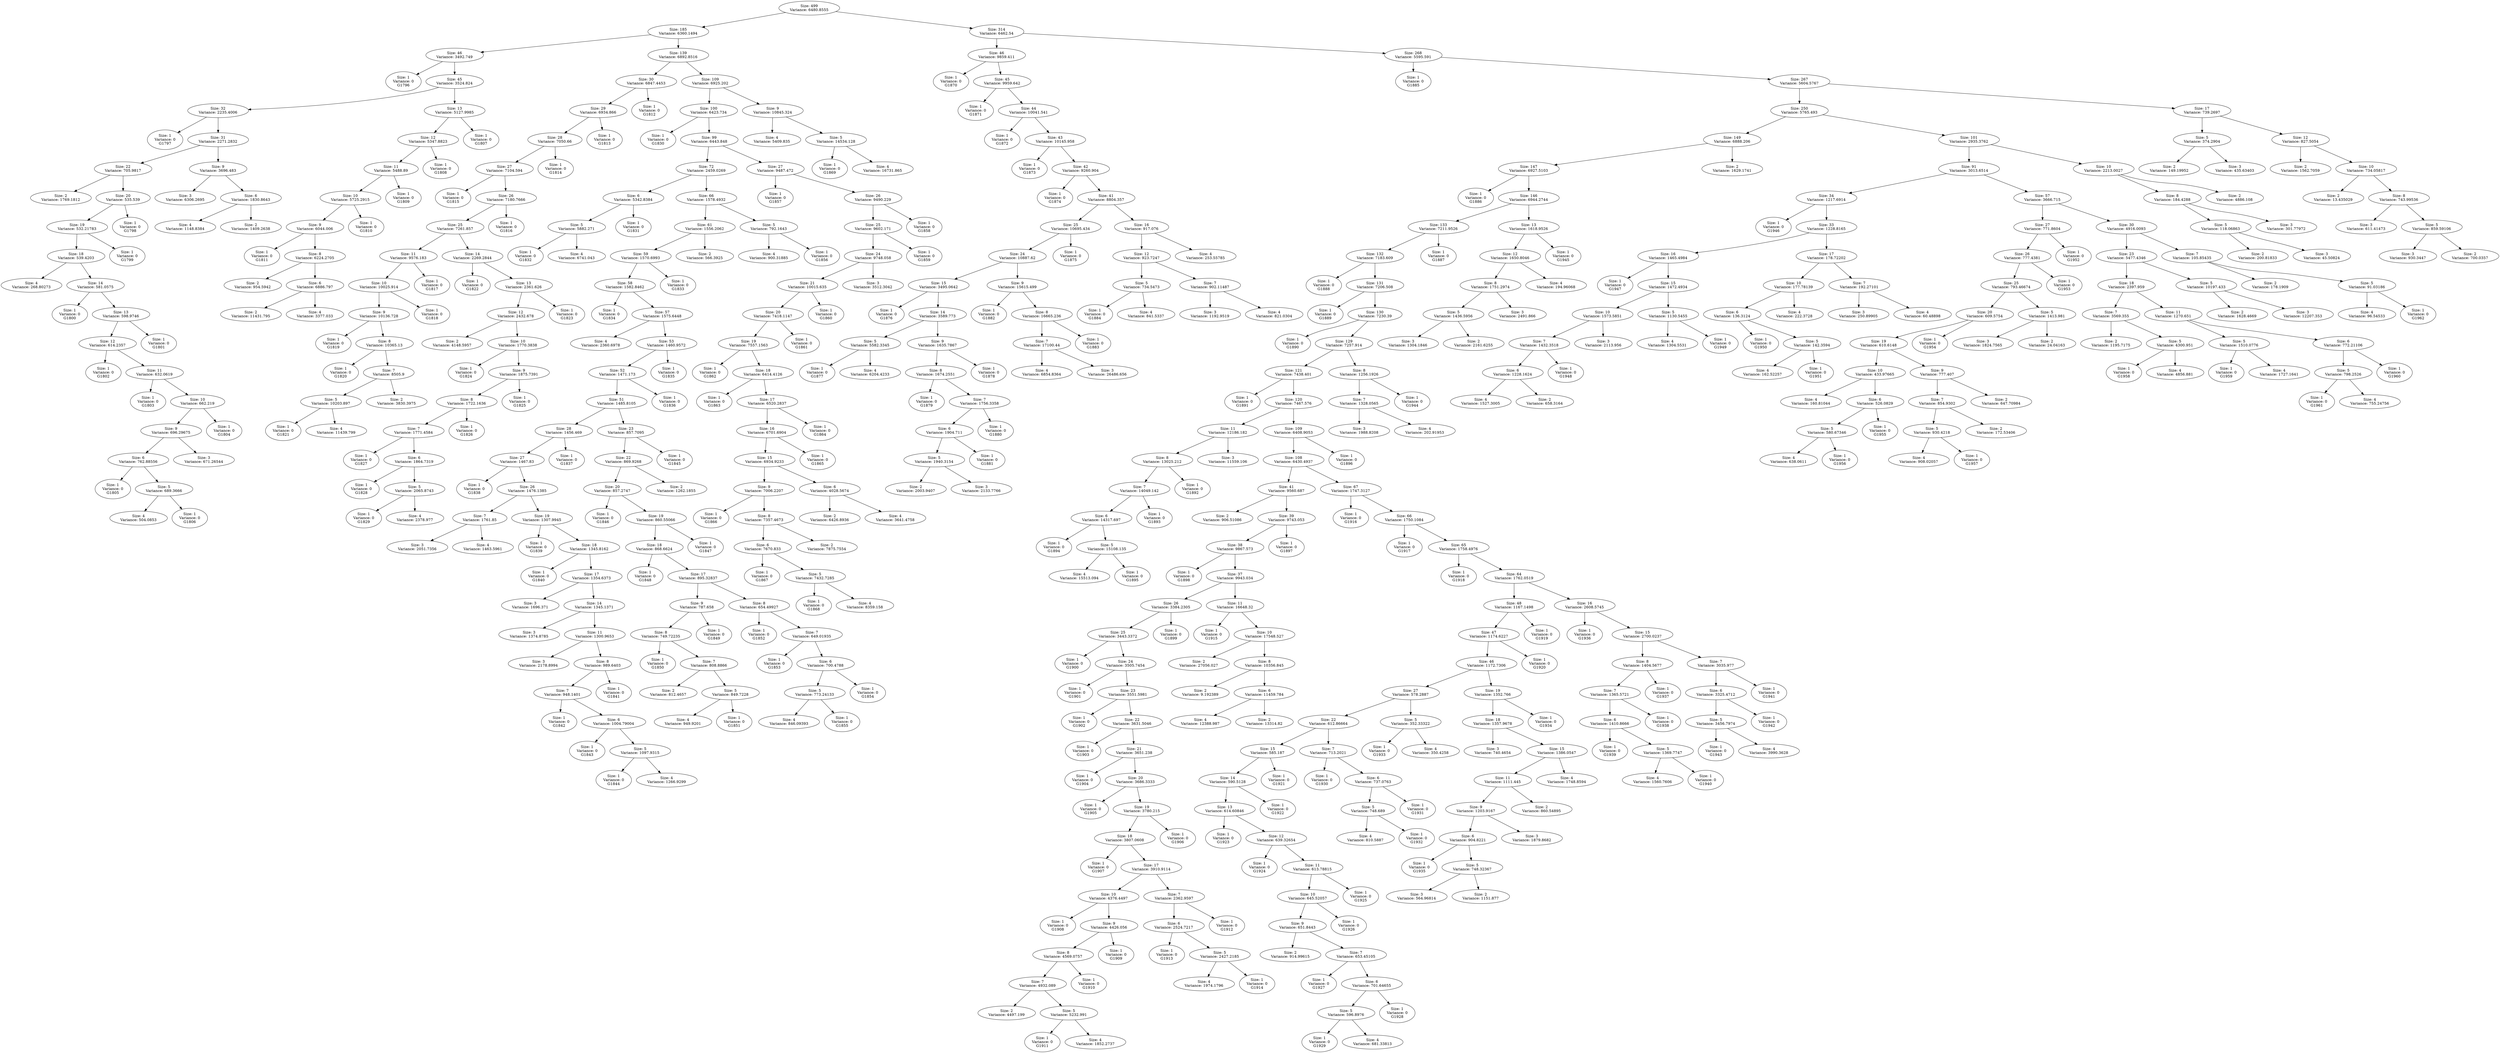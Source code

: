 DIGRAPH G {
"Size: 499\nVariance: 6480.8555" -> "Size: 185\nVariance: 6360.1494" L=0;
"Size: 499\nVariance: 6480.8555" -> "Size: 314\nVariance: 6462.54" L=0;
"Size: 185\nVariance: 6360.1494" -> "Size: 46\nVariance: 3492.749" L=1;
"Size: 185\nVariance: 6360.1494" -> "Size: 139\nVariance: 6892.8516" L=1;
"Size: 46\nVariance: 3492.749" -> "Size: 1\nVariance: 0\nG1796" L=2;
"Size: 46\nVariance: 3492.749" -> "Size: 45\nVariance: 3524.824" L=2;
"Size: 45\nVariance: 3524.824" -> "Size: 32\nVariance: 2235.4006" L=3;
"Size: 45\nVariance: 3524.824" -> "Size: 13\nVariance: 5127.9985" L=3;
"Size: 32\nVariance: 2235.4006" -> "Size: 1\nVariance: 0\nG1797" L=4;
"Size: 32\nVariance: 2235.4006" -> "Size: 31\nVariance: 2271.2832" L=4;
"Size: 31\nVariance: 2271.2832" -> "Size: 22\nVariance: 705.9817" L=5;
"Size: 31\nVariance: 2271.2832" -> "Size: 9\nVariance: 3696.483" L=5;
"Size: 22\nVariance: 705.9817" -> "Size: 2\nVariance: 1769.1812" L=6;
"Size: 22\nVariance: 705.9817" -> "Size: 20\nVariance: 535.539" L=6;
"Size: 20\nVariance: 535.539" -> "Size: 19\nVariance: 532.21783" L=7;
"Size: 20\nVariance: 535.539" -> "Size: 1\nVariance: 0\nG1798" L=7;
"Size: 19\nVariance: 532.21783" -> "Size: 18\nVariance: 539.4203" L=8;
"Size: 19\nVariance: 532.21783" -> "Size: 1\nVariance: 0\nG1799" L=8;
"Size: 18\nVariance: 539.4203" -> "Size: 4\nVariance: 268.80273" L=9;
"Size: 18\nVariance: 539.4203" -> "Size: 14\nVariance: 581.0575" L=9;
"Size: 14\nVariance: 581.0575" -> "Size: 1\nVariance: 0\nG1800" L=10;
"Size: 14\nVariance: 581.0575" -> "Size: 13\nVariance: 598.9746" L=10;
"Size: 13\nVariance: 598.9746" -> "Size: 12\nVariance: 614.2357" L=11;
"Size: 13\nVariance: 598.9746" -> "Size: 1\nVariance: 0\nG1801" L=11;
"Size: 12\nVariance: 614.2357" -> "Size: 1\nVariance: 0\nG1802" L=12;
"Size: 12\nVariance: 614.2357" -> "Size: 11\nVariance: 632.0619" L=12;
"Size: 11\nVariance: 632.0619" -> "Size: 1\nVariance: 0\nG1803" L=13;
"Size: 11\nVariance: 632.0619" -> "Size: 10\nVariance: 662.219" L=13;
"Size: 10\nVariance: 662.219" -> "Size: 9\nVariance: 696.29675" L=14;
"Size: 10\nVariance: 662.219" -> "Size: 1\nVariance: 0\nG1804" L=14;
"Size: 9\nVariance: 696.29675" -> "Size: 6\nVariance: 762.88556" L=15;
"Size: 9\nVariance: 696.29675" -> "Size: 3\nVariance: 671.26544" L=15;
"Size: 6\nVariance: 762.88556" -> "Size: 1\nVariance: 0\nG1805" L=16;
"Size: 6\nVariance: 762.88556" -> "Size: 5\nVariance: 689.3666" L=16;
"Size: 5\nVariance: 689.3666" -> "Size: 4\nVariance: 504.0853" L=17;
"Size: 5\nVariance: 689.3666" -> "Size: 1\nVariance: 0\nG1806" L=17;
"Size: 9\nVariance: 3696.483" -> "Size: 3\nVariance: 6306.2695" L=6;
"Size: 9\nVariance: 3696.483" -> "Size: 6\nVariance: 1830.8643" L=6;
"Size: 6\nVariance: 1830.8643" -> "Size: 4\nVariance: 1148.8384" L=7;
"Size: 6\nVariance: 1830.8643" -> "Size: 2\nVariance: 1409.2638" L=7;
"Size: 13\nVariance: 5127.9985" -> "Size: 12\nVariance: 5347.8823" L=4;
"Size: 13\nVariance: 5127.9985" -> "Size: 1\nVariance: 0\nG1807" L=4;
"Size: 12\nVariance: 5347.8823" -> "Size: 11\nVariance: 5488.89" L=5;
"Size: 12\nVariance: 5347.8823" -> "Size: 1\nVariance: 0\nG1808" L=5;
"Size: 11\nVariance: 5488.89" -> "Size: 10\nVariance: 5725.2915" L=6;
"Size: 11\nVariance: 5488.89" -> "Size: 1\nVariance: 0\nG1809" L=6;
"Size: 10\nVariance: 5725.2915" -> "Size: 9\nVariance: 6044.006" L=7;
"Size: 10\nVariance: 5725.2915" -> "Size: 1\nVariance: 0\nG1810" L=7;
"Size: 9\nVariance: 6044.006" -> "Size: 1\nVariance: 0\nG1811" L=8;
"Size: 9\nVariance: 6044.006" -> "Size: 8\nVariance: 6224.2705" L=8;
"Size: 8\nVariance: 6224.2705" -> "Size: 2\nVariance: 954.5942" L=9;
"Size: 8\nVariance: 6224.2705" -> "Size: 6\nVariance: 6886.797" L=9;
"Size: 6\nVariance: 6886.797" -> "Size: 2\nVariance: 11431.795" L=10;
"Size: 6\nVariance: 6886.797" -> "Size: 4\nVariance: 3377.033" L=10;
"Size: 139\nVariance: 6892.8516" -> "Size: 30\nVariance: 6847.4453" L=2;
"Size: 139\nVariance: 6892.8516" -> "Size: 109\nVariance: 6925.202" L=2;
"Size: 30\nVariance: 6847.4453" -> "Size: 29\nVariance: 6934.866" L=3;
"Size: 30\nVariance: 6847.4453" -> "Size: 1\nVariance: 0\nG1812" L=3;
"Size: 29\nVariance: 6934.866" -> "Size: 28\nVariance: 7050.66" L=4;
"Size: 29\nVariance: 6934.866" -> "Size: 1\nVariance: 0\nG1813" L=4;
"Size: 28\nVariance: 7050.66" -> "Size: 27\nVariance: 7104.594" L=5;
"Size: 28\nVariance: 7050.66" -> "Size: 1\nVariance: 0\nG1814" L=5;
"Size: 27\nVariance: 7104.594" -> "Size: 1\nVariance: 0\nG1815" L=6;
"Size: 27\nVariance: 7104.594" -> "Size: 26\nVariance: 7180.7666" L=6;
"Size: 26\nVariance: 7180.7666" -> "Size: 25\nVariance: 7261.857" L=7;
"Size: 26\nVariance: 7180.7666" -> "Size: 1\nVariance: 0\nG1816" L=7;
"Size: 25\nVariance: 7261.857" -> "Size: 11\nVariance: 9576.183" L=8;
"Size: 25\nVariance: 7261.857" -> "Size: 14\nVariance: 2269.2844" L=8;
"Size: 11\nVariance: 9576.183" -> "Size: 10\nVariance: 10025.914" L=9;
"Size: 11\nVariance: 9576.183" -> "Size: 1\nVariance: 0\nG1817" L=9;
"Size: 10\nVariance: 10025.914" -> "Size: 9\nVariance: 10136.728" L=10;
"Size: 10\nVariance: 10025.914" -> "Size: 1\nVariance: 0\nG1818" L=10;
"Size: 9\nVariance: 10136.728" -> "Size: 1\nVariance: 0\nG1819" L=11;
"Size: 9\nVariance: 10136.728" -> "Size: 8\nVariance: 10365.13" L=11;
"Size: 8\nVariance: 10365.13" -> "Size: 1\nVariance: 0\nG1820" L=12;
"Size: 8\nVariance: 10365.13" -> "Size: 7\nVariance: 8505.9" L=12;
"Size: 7\nVariance: 8505.9" -> "Size: 5\nVariance: 10203.897" L=13;
"Size: 7\nVariance: 8505.9" -> "Size: 2\nVariance: 3830.3975" L=13;
"Size: 5\nVariance: 10203.897" -> "Size: 1\nVariance: 0\nG1821" L=14;
"Size: 5\nVariance: 10203.897" -> "Size: 4\nVariance: 11439.799" L=14;
"Size: 14\nVariance: 2269.2844" -> "Size: 1\nVariance: 0\nG1822" L=9;
"Size: 14\nVariance: 2269.2844" -> "Size: 13\nVariance: 2361.626" L=9;
"Size: 13\nVariance: 2361.626" -> "Size: 12\nVariance: 2432.678" L=10;
"Size: 13\nVariance: 2361.626" -> "Size: 1\nVariance: 0\nG1823" L=10;
"Size: 12\nVariance: 2432.678" -> "Size: 2\nVariance: 4148.5957" L=11;
"Size: 12\nVariance: 2432.678" -> "Size: 10\nVariance: 1770.3838" L=11;
"Size: 10\nVariance: 1770.3838" -> "Size: 1\nVariance: 0\nG1824" L=12;
"Size: 10\nVariance: 1770.3838" -> "Size: 9\nVariance: 1875.7391" L=12;
"Size: 9\nVariance: 1875.7391" -> "Size: 8\nVariance: 1722.1636" L=13;
"Size: 9\nVariance: 1875.7391" -> "Size: 1\nVariance: 0\nG1825" L=13;
"Size: 8\nVariance: 1722.1636" -> "Size: 7\nVariance: 1771.4584" L=14;
"Size: 8\nVariance: 1722.1636" -> "Size: 1\nVariance: 0\nG1826" L=14;
"Size: 7\nVariance: 1771.4584" -> "Size: 1\nVariance: 0\nG1827" L=15;
"Size: 7\nVariance: 1771.4584" -> "Size: 6\nVariance: 1864.7319" L=15;
"Size: 6\nVariance: 1864.7319" -> "Size: 1\nVariance: 0\nG1828" L=16;
"Size: 6\nVariance: 1864.7319" -> "Size: 5\nVariance: 2065.8743" L=16;
"Size: 5\nVariance: 2065.8743" -> "Size: 1\nVariance: 0\nG1829" L=17;
"Size: 5\nVariance: 2065.8743" -> "Size: 4\nVariance: 2378.977" L=17;
"Size: 109\nVariance: 6925.202" -> "Size: 100\nVariance: 6423.734" L=3;
"Size: 109\nVariance: 6925.202" -> "Size: 9\nVariance: 10845.324" L=3;
"Size: 100\nVariance: 6423.734" -> "Size: 1\nVariance: 0\nG1830" L=4;
"Size: 100\nVariance: 6423.734" -> "Size: 99\nVariance: 6443.848" L=4;
"Size: 99\nVariance: 6443.848" -> "Size: 72\nVariance: 2459.0269" L=5;
"Size: 99\nVariance: 6443.848" -> "Size: 27\nVariance: 9487.472" L=5;
"Size: 72\nVariance: 2459.0269" -> "Size: 6\nVariance: 5342.8384" L=6;
"Size: 72\nVariance: 2459.0269" -> "Size: 66\nVariance: 1578.4932" L=6;
"Size: 6\nVariance: 5342.8384" -> "Size: 5\nVariance: 5882.271" L=7;
"Size: 6\nVariance: 5342.8384" -> "Size: 1\nVariance: 0\nG1831" L=7;
"Size: 5\nVariance: 5882.271" -> "Size: 1\nVariance: 0\nG1832" L=8;
"Size: 5\nVariance: 5882.271" -> "Size: 4\nVariance: 6741.043" L=8;
"Size: 66\nVariance: 1578.4932" -> "Size: 61\nVariance: 1556.2062" L=7;
"Size: 66\nVariance: 1578.4932" -> "Size: 5\nVariance: 792.1643" L=7;
"Size: 61\nVariance: 1556.2062" -> "Size: 59\nVariance: 1570.6993" L=8;
"Size: 61\nVariance: 1556.2062" -> "Size: 2\nVariance: 566.3925" L=8;
"Size: 59\nVariance: 1570.6993" -> "Size: 58\nVariance: 1582.8462" L=9;
"Size: 59\nVariance: 1570.6993" -> "Size: 1\nVariance: 0\nG1833" L=9;
"Size: 58\nVariance: 1582.8462" -> "Size: 1\nVariance: 0\nG1834" L=10;
"Size: 58\nVariance: 1582.8462" -> "Size: 57\nVariance: 1575.6448" L=10;
"Size: 57\nVariance: 1575.6448" -> "Size: 4\nVariance: 2360.6978" L=11;
"Size: 57\nVariance: 1575.6448" -> "Size: 53\nVariance: 1460.9572" L=11;
"Size: 53\nVariance: 1460.9572" -> "Size: 52\nVariance: 1471.173" L=12;
"Size: 53\nVariance: 1460.9572" -> "Size: 1\nVariance: 0\nG1835" L=12;
"Size: 52\nVariance: 1471.173" -> "Size: 51\nVariance: 1485.8105" L=13;
"Size: 52\nVariance: 1471.173" -> "Size: 1\nVariance: 0\nG1836" L=13;
"Size: 51\nVariance: 1485.8105" -> "Size: 28\nVariance: 1456.469" L=14;
"Size: 51\nVariance: 1485.8105" -> "Size: 23\nVariance: 857.7095" L=14;
"Size: 28\nVariance: 1456.469" -> "Size: 27\nVariance: 1467.83" L=15;
"Size: 28\nVariance: 1456.469" -> "Size: 1\nVariance: 0\nG1837" L=15;
"Size: 27\nVariance: 1467.83" -> "Size: 1\nVariance: 0\nG1838" L=16;
"Size: 27\nVariance: 1467.83" -> "Size: 26\nVariance: 1476.1385" L=16;
"Size: 26\nVariance: 1476.1385" -> "Size: 7\nVariance: 1761.85" L=17;
"Size: 26\nVariance: 1476.1385" -> "Size: 19\nVariance: 1307.9945" L=17;
"Size: 7\nVariance: 1761.85" -> "Size: 3\nVariance: 2051.7356" L=18;
"Size: 7\nVariance: 1761.85" -> "Size: 4\nVariance: 1463.5961" L=18;
"Size: 19\nVariance: 1307.9945" -> "Size: 1\nVariance: 0\nG1839" L=18;
"Size: 19\nVariance: 1307.9945" -> "Size: 18\nVariance: 1345.8162" L=18;
"Size: 18\nVariance: 1345.8162" -> "Size: 1\nVariance: 0\nG1840" L=19;
"Size: 18\nVariance: 1345.8162" -> "Size: 17\nVariance: 1354.6373" L=19;
"Size: 17\nVariance: 1354.6373" -> "Size: 3\nVariance: 1696.371" L=20;
"Size: 17\nVariance: 1354.6373" -> "Size: 14\nVariance: 1345.1371" L=20;
"Size: 14\nVariance: 1345.1371" -> "Size: 3\nVariance: 1374.8785" L=21;
"Size: 14\nVariance: 1345.1371" -> "Size: 11\nVariance: 1300.9653" L=21;
"Size: 11\nVariance: 1300.9653" -> "Size: 3\nVariance: 2178.8994" L=22;
"Size: 11\nVariance: 1300.9653" -> "Size: 8\nVariance: 989.6403" L=22;
"Size: 8\nVariance: 989.6403" -> "Size: 7\nVariance: 948.1401" L=23;
"Size: 8\nVariance: 989.6403" -> "Size: 1\nVariance: 0\nG1841" L=23;
"Size: 7\nVariance: 948.1401" -> "Size: 1\nVariance: 0\nG1842" L=24;
"Size: 7\nVariance: 948.1401" -> "Size: 6\nVariance: 1004.79004" L=24;
"Size: 6\nVariance: 1004.79004" -> "Size: 1\nVariance: 0\nG1843" L=25;
"Size: 6\nVariance: 1004.79004" -> "Size: 5\nVariance: 1097.9315" L=25;
"Size: 5\nVariance: 1097.9315" -> "Size: 1\nVariance: 0\nG1844" L=26;
"Size: 5\nVariance: 1097.9315" -> "Size: 4\nVariance: 1266.9299" L=26;
"Size: 23\nVariance: 857.7095" -> "Size: 22\nVariance: 869.9268" L=15;
"Size: 23\nVariance: 857.7095" -> "Size: 1\nVariance: 0\nG1845" L=15;
"Size: 22\nVariance: 869.9268" -> "Size: 20\nVariance: 857.2747" L=16;
"Size: 22\nVariance: 869.9268" -> "Size: 2\nVariance: 1262.1855" L=16;
"Size: 20\nVariance: 857.2747" -> "Size: 1\nVariance: 0\nG1846" L=17;
"Size: 20\nVariance: 857.2747" -> "Size: 19\nVariance: 860.55066" L=17;
"Size: 19\nVariance: 860.55066" -> "Size: 18\nVariance: 868.6624" L=18;
"Size: 19\nVariance: 860.55066" -> "Size: 1\nVariance: 0\nG1847" L=18;
"Size: 18\nVariance: 868.6624" -> "Size: 1\nVariance: 0\nG1848" L=19;
"Size: 18\nVariance: 868.6624" -> "Size: 17\nVariance: 895.32837" L=19;
"Size: 17\nVariance: 895.32837" -> "Size: 9\nVariance: 787.658" L=20;
"Size: 17\nVariance: 895.32837" -> "Size: 8\nVariance: 654.49927" L=20;
"Size: 9\nVariance: 787.658" -> "Size: 8\nVariance: 749.72235" L=21;
"Size: 9\nVariance: 787.658" -> "Size: 1\nVariance: 0\nG1849" L=21;
"Size: 8\nVariance: 749.72235" -> "Size: 1\nVariance: 0\nG1850" L=22;
"Size: 8\nVariance: 749.72235" -> "Size: 7\nVariance: 808.8866" L=22;
"Size: 7\nVariance: 808.8866" -> "Size: 2\nVariance: 812.4657" L=23;
"Size: 7\nVariance: 808.8866" -> "Size: 5\nVariance: 849.7228" L=23;
"Size: 5\nVariance: 849.7228" -> "Size: 4\nVariance: 949.9201" L=24;
"Size: 5\nVariance: 849.7228" -> "Size: 1\nVariance: 0\nG1851" L=24;
"Size: 8\nVariance: 654.49927" -> "Size: 1\nVariance: 0\nG1852" L=21;
"Size: 8\nVariance: 654.49927" -> "Size: 7\nVariance: 649.01935" L=21;
"Size: 7\nVariance: 649.01935" -> "Size: 1\nVariance: 0\nG1853" L=22;
"Size: 7\nVariance: 649.01935" -> "Size: 6\nVariance: 700.4788" L=22;
"Size: 6\nVariance: 700.4788" -> "Size: 5\nVariance: 773.24133" L=23;
"Size: 6\nVariance: 700.4788" -> "Size: 1\nVariance: 0\nG1854" L=23;
"Size: 5\nVariance: 773.24133" -> "Size: 4\nVariance: 846.09393" L=24;
"Size: 5\nVariance: 773.24133" -> "Size: 1\nVariance: 0\nG1855" L=24;
"Size: 5\nVariance: 792.1643" -> "Size: 4\nVariance: 900.31885" L=8;
"Size: 5\nVariance: 792.1643" -> "Size: 1\nVariance: 0\nG1856" L=8;
"Size: 27\nVariance: 9487.472" -> "Size: 1\nVariance: 0\nG1857" L=6;
"Size: 27\nVariance: 9487.472" -> "Size: 26\nVariance: 9490.229" L=6;
"Size: 26\nVariance: 9490.229" -> "Size: 25\nVariance: 9602.171" L=7;
"Size: 26\nVariance: 9490.229" -> "Size: 1\nVariance: 0\nG1858" L=7;
"Size: 25\nVariance: 9602.171" -> "Size: 24\nVariance: 9748.058" L=8;
"Size: 25\nVariance: 9602.171" -> "Size: 1\nVariance: 0\nG1859" L=8;
"Size: 24\nVariance: 9748.058" -> "Size: 21\nVariance: 10015.635" L=9;
"Size: 24\nVariance: 9748.058" -> "Size: 3\nVariance: 3512.3042" L=9;
"Size: 21\nVariance: 10015.635" -> "Size: 20\nVariance: 7418.1147" L=10;
"Size: 21\nVariance: 10015.635" -> "Size: 1\nVariance: 0\nG1860" L=10;
"Size: 20\nVariance: 7418.1147" -> "Size: 19\nVariance: 7557.1563" L=11;
"Size: 20\nVariance: 7418.1147" -> "Size: 1\nVariance: 0\nG1861" L=11;
"Size: 19\nVariance: 7557.1563" -> "Size: 1\nVariance: 0\nG1862" L=12;
"Size: 19\nVariance: 7557.1563" -> "Size: 18\nVariance: 6414.4126" L=12;
"Size: 18\nVariance: 6414.4126" -> "Size: 1\nVariance: 0\nG1863" L=13;
"Size: 18\nVariance: 6414.4126" -> "Size: 17\nVariance: 6520.2837" L=13;
"Size: 17\nVariance: 6520.2837" -> "Size: 16\nVariance: 6701.6904" L=14;
"Size: 17\nVariance: 6520.2837" -> "Size: 1\nVariance: 0\nG1864" L=14;
"Size: 16\nVariance: 6701.6904" -> "Size: 15\nVariance: 6934.9233" L=15;
"Size: 16\nVariance: 6701.6904" -> "Size: 1\nVariance: 0\nG1865" L=15;
"Size: 15\nVariance: 6934.9233" -> "Size: 9\nVariance: 7006.2207" L=16;
"Size: 15\nVariance: 6934.9233" -> "Size: 6\nVariance: 4028.5674" L=16;
"Size: 9\nVariance: 7006.2207" -> "Size: 1\nVariance: 0\nG1866" L=17;
"Size: 9\nVariance: 7006.2207" -> "Size: 8\nVariance: 7357.4673" L=17;
"Size: 8\nVariance: 7357.4673" -> "Size: 6\nVariance: 7670.833" L=18;
"Size: 8\nVariance: 7357.4673" -> "Size: 2\nVariance: 7875.7554" L=18;
"Size: 6\nVariance: 7670.833" -> "Size: 1\nVariance: 0\nG1867" L=19;
"Size: 6\nVariance: 7670.833" -> "Size: 5\nVariance: 7432.7285" L=19;
"Size: 5\nVariance: 7432.7285" -> "Size: 1\nVariance: 0\nG1868" L=20;
"Size: 5\nVariance: 7432.7285" -> "Size: 4\nVariance: 8359.158" L=20;
"Size: 6\nVariance: 4028.5674" -> "Size: 2\nVariance: 6426.8936" L=17;
"Size: 6\nVariance: 4028.5674" -> "Size: 4\nVariance: 3641.4758" L=17;
"Size: 9\nVariance: 10845.324" -> "Size: 4\nVariance: 5409.835" L=4;
"Size: 9\nVariance: 10845.324" -> "Size: 5\nVariance: 14534.128" L=4;
"Size: 5\nVariance: 14534.128" -> "Size: 1\nVariance: 0\nG1869" L=5;
"Size: 5\nVariance: 14534.128" -> "Size: 4\nVariance: 16731.865" L=5;
"Size: 314\nVariance: 6462.54" -> "Size: 46\nVariance: 9859.411" L=1;
"Size: 314\nVariance: 6462.54" -> "Size: 268\nVariance: 5595.591" L=1;
"Size: 46\nVariance: 9859.411" -> "Size: 1\nVariance: 0\nG1870" L=2;
"Size: 46\nVariance: 9859.411" -> "Size: 45\nVariance: 9959.642" L=2;
"Size: 45\nVariance: 9959.642" -> "Size: 1\nVariance: 0\nG1871" L=3;
"Size: 45\nVariance: 9959.642" -> "Size: 44\nVariance: 10041.541" L=3;
"Size: 44\nVariance: 10041.541" -> "Size: 1\nVariance: 0\nG1872" L=4;
"Size: 44\nVariance: 10041.541" -> "Size: 43\nVariance: 10145.958" L=4;
"Size: 43\nVariance: 10145.958" -> "Size: 1\nVariance: 0\nG1873" L=5;
"Size: 43\nVariance: 10145.958" -> "Size: 42\nVariance: 9260.904" L=5;
"Size: 42\nVariance: 9260.904" -> "Size: 1\nVariance: 0\nG1874" L=6;
"Size: 42\nVariance: 9260.904" -> "Size: 41\nVariance: 8804.357" L=6;
"Size: 41\nVariance: 8804.357" -> "Size: 25\nVariance: 10695.434" L=7;
"Size: 41\nVariance: 8804.357" -> "Size: 16\nVariance: 917.076" L=7;
"Size: 25\nVariance: 10695.434" -> "Size: 24\nVariance: 10887.62" L=8;
"Size: 25\nVariance: 10695.434" -> "Size: 1\nVariance: 0\nG1875" L=8;
"Size: 24\nVariance: 10887.62" -> "Size: 15\nVariance: 3495.0642" L=9;
"Size: 24\nVariance: 10887.62" -> "Size: 9\nVariance: 15615.499" L=9;
"Size: 15\nVariance: 3495.0642" -> "Size: 1\nVariance: 0\nG1876" L=10;
"Size: 15\nVariance: 3495.0642" -> "Size: 14\nVariance: 3589.773" L=10;
"Size: 14\nVariance: 3589.773" -> "Size: 5\nVariance: 5582.3345" L=11;
"Size: 14\nVariance: 3589.773" -> "Size: 9\nVariance: 1635.7867" L=11;
"Size: 5\nVariance: 5582.3345" -> "Size: 1\nVariance: 0\nG1877" L=12;
"Size: 5\nVariance: 5582.3345" -> "Size: 4\nVariance: 6204.4233" L=12;
"Size: 9\nVariance: 1635.7867" -> "Size: 8\nVariance: 1674.2551" L=12;
"Size: 9\nVariance: 1635.7867" -> "Size: 1\nVariance: 0\nG1878" L=12;
"Size: 8\nVariance: 1674.2551" -> "Size: 1\nVariance: 0\nG1879" L=13;
"Size: 8\nVariance: 1674.2551" -> "Size: 7\nVariance: 1756.3358" L=13;
"Size: 7\nVariance: 1756.3358" -> "Size: 6\nVariance: 1904.711" L=14;
"Size: 7\nVariance: 1756.3358" -> "Size: 1\nVariance: 0\nG1880" L=14;
"Size: 6\nVariance: 1904.711" -> "Size: 5\nVariance: 1940.3154" L=15;
"Size: 6\nVariance: 1904.711" -> "Size: 1\nVariance: 0\nG1881" L=15;
"Size: 5\nVariance: 1940.3154" -> "Size: 2\nVariance: 2003.9407" L=16;
"Size: 5\nVariance: 1940.3154" -> "Size: 3\nVariance: 2133.7766" L=16;
"Size: 9\nVariance: 15615.499" -> "Size: 1\nVariance: 0\nG1882" L=10;
"Size: 9\nVariance: 15615.499" -> "Size: 8\nVariance: 16665.236" L=10;
"Size: 8\nVariance: 16665.236" -> "Size: 7\nVariance: 17100.44" L=11;
"Size: 8\nVariance: 16665.236" -> "Size: 1\nVariance: 0\nG1883" L=11;
"Size: 7\nVariance: 17100.44" -> "Size: 4\nVariance: 6854.8364" L=12;
"Size: 7\nVariance: 17100.44" -> "Size: 3\nVariance: 26486.656" L=12;
"Size: 16\nVariance: 917.076" -> "Size: 12\nVariance: 923.7247" L=8;
"Size: 16\nVariance: 917.076" -> "Size: 4\nVariance: 253.55785" L=8;
"Size: 12\nVariance: 923.7247" -> "Size: 5\nVariance: 734.5473" L=9;
"Size: 12\nVariance: 923.7247" -> "Size: 7\nVariance: 902.11487" L=9;
"Size: 5\nVariance: 734.5473" -> "Size: 1\nVariance: 0\nG1884" L=10;
"Size: 5\nVariance: 734.5473" -> "Size: 4\nVariance: 841.5337" L=10;
"Size: 7\nVariance: 902.11487" -> "Size: 3\nVariance: 1192.9519" L=10;
"Size: 7\nVariance: 902.11487" -> "Size: 4\nVariance: 821.0304" L=10;
"Size: 268\nVariance: 5595.591" -> "Size: 1\nVariance: 0\nG1885" L=2;
"Size: 268\nVariance: 5595.591" -> "Size: 267\nVariance: 5604.5767" L=2;
"Size: 267\nVariance: 5604.5767" -> "Size: 250\nVariance: 5765.493" L=3;
"Size: 267\nVariance: 5604.5767" -> "Size: 17\nVariance: 739.2697" L=3;
"Size: 250\nVariance: 5765.493" -> "Size: 149\nVariance: 6888.206" L=4;
"Size: 250\nVariance: 5765.493" -> "Size: 101\nVariance: 2935.3762" L=4;
"Size: 149\nVariance: 6888.206" -> "Size: 147\nVariance: 6927.5103" L=5;
"Size: 149\nVariance: 6888.206" -> "Size: 2\nVariance: 1629.1741" L=5;
"Size: 147\nVariance: 6927.5103" -> "Size: 1\nVariance: 0\nG1886" L=6;
"Size: 147\nVariance: 6927.5103" -> "Size: 146\nVariance: 6944.2744" L=6;
"Size: 146\nVariance: 6944.2744" -> "Size: 133\nVariance: 7211.9526" L=7;
"Size: 146\nVariance: 6944.2744" -> "Size: 13\nVariance: 1618.9526" L=7;
"Size: 133\nVariance: 7211.9526" -> "Size: 132\nVariance: 7183.609" L=8;
"Size: 133\nVariance: 7211.9526" -> "Size: 1\nVariance: 0\nG1887" L=8;
"Size: 132\nVariance: 7183.609" -> "Size: 1\nVariance: 0\nG1888" L=9;
"Size: 132\nVariance: 7183.609" -> "Size: 131\nVariance: 7206.508" L=9;
"Size: 131\nVariance: 7206.508" -> "Size: 1\nVariance: 0\nG1889" L=10;
"Size: 131\nVariance: 7206.508" -> "Size: 130\nVariance: 7230.39" L=10;
"Size: 130\nVariance: 7230.39" -> "Size: 1\nVariance: 0\nG1890" L=11;
"Size: 130\nVariance: 7230.39" -> "Size: 129\nVariance: 7257.914" L=11;
"Size: 129\nVariance: 7257.914" -> "Size: 121\nVariance: 7438.401" L=12;
"Size: 129\nVariance: 7257.914" -> "Size: 8\nVariance: 1256.1926" L=12;
"Size: 121\nVariance: 7438.401" -> "Size: 1\nVariance: 0\nG1891" L=13;
"Size: 121\nVariance: 7438.401" -> "Size: 120\nVariance: 7467.576" L=13;
"Size: 120\nVariance: 7467.576" -> "Size: 11\nVariance: 12186.182" L=14;
"Size: 120\nVariance: 7467.576" -> "Size: 109\nVariance: 6408.9053" L=14;
"Size: 11\nVariance: 12186.182" -> "Size: 8\nVariance: 13025.212" L=15;
"Size: 11\nVariance: 12186.182" -> "Size: 3\nVariance: 11559.106" L=15;
"Size: 8\nVariance: 13025.212" -> "Size: 7\nVariance: 14049.142" L=16;
"Size: 8\nVariance: 13025.212" -> "Size: 1\nVariance: 0\nG1892" L=16;
"Size: 7\nVariance: 14049.142" -> "Size: 6\nVariance: 14317.697" L=17;
"Size: 7\nVariance: 14049.142" -> "Size: 1\nVariance: 0\nG1893" L=17;
"Size: 6\nVariance: 14317.697" -> "Size: 1\nVariance: 0\nG1894" L=18;
"Size: 6\nVariance: 14317.697" -> "Size: 5\nVariance: 15108.135" L=18;
"Size: 5\nVariance: 15108.135" -> "Size: 4\nVariance: 15513.094" L=19;
"Size: 5\nVariance: 15108.135" -> "Size: 1\nVariance: 0\nG1895" L=19;
"Size: 109\nVariance: 6408.9053" -> "Size: 108\nVariance: 6430.4937" L=15;
"Size: 109\nVariance: 6408.9053" -> "Size: 1\nVariance: 0\nG1896" L=15;
"Size: 108\nVariance: 6430.4937" -> "Size: 41\nVariance: 9560.687" L=16;
"Size: 108\nVariance: 6430.4937" -> "Size: 67\nVariance: 1747.3127" L=16;
"Size: 41\nVariance: 9560.687" -> "Size: 2\nVariance: 906.51086" L=17;
"Size: 41\nVariance: 9560.687" -> "Size: 39\nVariance: 9743.053" L=17;
"Size: 39\nVariance: 9743.053" -> "Size: 38\nVariance: 9867.573" L=18;
"Size: 39\nVariance: 9743.053" -> "Size: 1\nVariance: 0\nG1897" L=18;
"Size: 38\nVariance: 9867.573" -> "Size: 1\nVariance: 0\nG1898" L=19;
"Size: 38\nVariance: 9867.573" -> "Size: 37\nVariance: 9943.034" L=19;
"Size: 37\nVariance: 9943.034" -> "Size: 26\nVariance: 3384.2305" L=20;
"Size: 37\nVariance: 9943.034" -> "Size: 11\nVariance: 16648.32" L=20;
"Size: 26\nVariance: 3384.2305" -> "Size: 25\nVariance: 3443.3372" L=21;
"Size: 26\nVariance: 3384.2305" -> "Size: 1\nVariance: 0\nG1899" L=21;
"Size: 25\nVariance: 3443.3372" -> "Size: 1\nVariance: 0\nG1900" L=22;
"Size: 25\nVariance: 3443.3372" -> "Size: 24\nVariance: 3505.7454" L=22;
"Size: 24\nVariance: 3505.7454" -> "Size: 1\nVariance: 0\nG1901" L=23;
"Size: 24\nVariance: 3505.7454" -> "Size: 23\nVariance: 3551.5981" L=23;
"Size: 23\nVariance: 3551.5981" -> "Size: 1\nVariance: 0\nG1902" L=24;
"Size: 23\nVariance: 3551.5981" -> "Size: 22\nVariance: 3631.5046" L=24;
"Size: 22\nVariance: 3631.5046" -> "Size: 1\nVariance: 0\nG1903" L=25;
"Size: 22\nVariance: 3631.5046" -> "Size: 21\nVariance: 3651.238" L=25;
"Size: 21\nVariance: 3651.238" -> "Size: 1\nVariance: 0\nG1904" L=26;
"Size: 21\nVariance: 3651.238" -> "Size: 20\nVariance: 3686.3333" L=26;
"Size: 20\nVariance: 3686.3333" -> "Size: 1\nVariance: 0\nG1905" L=27;
"Size: 20\nVariance: 3686.3333" -> "Size: 19\nVariance: 3780.215" L=27;
"Size: 19\nVariance: 3780.215" -> "Size: 18\nVariance: 3807.0608" L=28;
"Size: 19\nVariance: 3780.215" -> "Size: 1\nVariance: 0\nG1906" L=28;
"Size: 18\nVariance: 3807.0608" -> "Size: 1\nVariance: 0\nG1907" L=29;
"Size: 18\nVariance: 3807.0608" -> "Size: 17\nVariance: 3910.9114" L=29;
"Size: 17\nVariance: 3910.9114" -> "Size: 10\nVariance: 4376.4497" L=30;
"Size: 17\nVariance: 3910.9114" -> "Size: 7\nVariance: 2362.9597" L=30;
"Size: 10\nVariance: 4376.4497" -> "Size: 1\nVariance: 0\nG1908" L=31;
"Size: 10\nVariance: 4376.4497" -> "Size: 9\nVariance: 4426.056" L=31;
"Size: 9\nVariance: 4426.056" -> "Size: 8\nVariance: 4569.0757" L=32;
"Size: 9\nVariance: 4426.056" -> "Size: 1\nVariance: 0\nG1909" L=32;
"Size: 8\nVariance: 4569.0757" -> "Size: 7\nVariance: 4932.089" L=33;
"Size: 8\nVariance: 4569.0757" -> "Size: 1\nVariance: 0\nG1910" L=33;
"Size: 7\nVariance: 4932.089" -> "Size: 2\nVariance: 4497.199" L=34;
"Size: 7\nVariance: 4932.089" -> "Size: 5\nVariance: 5232.991" L=34;
"Size: 5\nVariance: 5232.991" -> "Size: 1\nVariance: 0\nG1911" L=35;
"Size: 5\nVariance: 5232.991" -> "Size: 4\nVariance: 1852.2737" L=35;
"Size: 7\nVariance: 2362.9597" -> "Size: 6\nVariance: 2524.7217" L=31;
"Size: 7\nVariance: 2362.9597" -> "Size: 1\nVariance: 0\nG1912" L=31;
"Size: 6\nVariance: 2524.7217" -> "Size: 1\nVariance: 0\nG1913" L=32;
"Size: 6\nVariance: 2524.7217" -> "Size: 5\nVariance: 2427.2185" L=32;
"Size: 5\nVariance: 2427.2185" -> "Size: 4\nVariance: 1974.1796" L=33;
"Size: 5\nVariance: 2427.2185" -> "Size: 1\nVariance: 0\nG1914" L=33;
"Size: 11\nVariance: 16648.32" -> "Size: 1\nVariance: 0\nG1915" L=21;
"Size: 11\nVariance: 16648.32" -> "Size: 10\nVariance: 17548.527" L=21;
"Size: 10\nVariance: 17548.527" -> "Size: 2\nVariance: 27056.027" L=22;
"Size: 10\nVariance: 17548.527" -> "Size: 8\nVariance: 10356.845" L=22;
"Size: 8\nVariance: 10356.845" -> "Size: 2\nVariance: 9.192389" L=23;
"Size: 8\nVariance: 10356.845" -> "Size: 6\nVariance: 11459.784" L=23;
"Size: 6\nVariance: 11459.784" -> "Size: 4\nVariance: 12388.987" L=24;
"Size: 6\nVariance: 11459.784" -> "Size: 2\nVariance: 13314.82" L=24;
"Size: 67\nVariance: 1747.3127" -> "Size: 1\nVariance: 0\nG1916" L=17;
"Size: 67\nVariance: 1747.3127" -> "Size: 66\nVariance: 1750.1084" L=17;
"Size: 66\nVariance: 1750.1084" -> "Size: 1\nVariance: 0\nG1917" L=18;
"Size: 66\nVariance: 1750.1084" -> "Size: 65\nVariance: 1758.4976" L=18;
"Size: 65\nVariance: 1758.4976" -> "Size: 1\nVariance: 0\nG1918" L=19;
"Size: 65\nVariance: 1758.4976" -> "Size: 64\nVariance: 1762.0519" L=19;
"Size: 64\nVariance: 1762.0519" -> "Size: 48\nVariance: 1167.1498" L=20;
"Size: 64\nVariance: 1762.0519" -> "Size: 16\nVariance: 2608.5745" L=20;
"Size: 48\nVariance: 1167.1498" -> "Size: 47\nVariance: 1174.6227" L=21;
"Size: 48\nVariance: 1167.1498" -> "Size: 1\nVariance: 0\nG1919" L=21;
"Size: 47\nVariance: 1174.6227" -> "Size: 46\nVariance: 1172.7306" L=22;
"Size: 47\nVariance: 1174.6227" -> "Size: 1\nVariance: 0\nG1920" L=22;
"Size: 46\nVariance: 1172.7306" -> "Size: 27\nVariance: 578.2887" L=23;
"Size: 46\nVariance: 1172.7306" -> "Size: 19\nVariance: 1352.766" L=23;
"Size: 27\nVariance: 578.2887" -> "Size: 22\nVariance: 612.86664" L=24;
"Size: 27\nVariance: 578.2887" -> "Size: 5\nVariance: 352.33322" L=24;
"Size: 22\nVariance: 612.86664" -> "Size: 15\nVariance: 585.187" L=25;
"Size: 22\nVariance: 612.86664" -> "Size: 7\nVariance: 713.2021" L=25;
"Size: 15\nVariance: 585.187" -> "Size: 14\nVariance: 590.5128" L=26;
"Size: 15\nVariance: 585.187" -> "Size: 1\nVariance: 0\nG1921" L=26;
"Size: 14\nVariance: 590.5128" -> "Size: 13\nVariance: 614.60846" L=27;
"Size: 14\nVariance: 590.5128" -> "Size: 1\nVariance: 0\nG1922" L=27;
"Size: 13\nVariance: 614.60846" -> "Size: 1\nVariance: 0\nG1923" L=28;
"Size: 13\nVariance: 614.60846" -> "Size: 12\nVariance: 639.32654" L=28;
"Size: 12\nVariance: 639.32654" -> "Size: 1\nVariance: 0\nG1924" L=29;
"Size: 12\nVariance: 639.32654" -> "Size: 11\nVariance: 613.78815" L=29;
"Size: 11\nVariance: 613.78815" -> "Size: 10\nVariance: 645.52057" L=30;
"Size: 11\nVariance: 613.78815" -> "Size: 1\nVariance: 0\nG1925" L=30;
"Size: 10\nVariance: 645.52057" -> "Size: 9\nVariance: 651.8443" L=31;
"Size: 10\nVariance: 645.52057" -> "Size: 1\nVariance: 0\nG1926" L=31;
"Size: 9\nVariance: 651.8443" -> "Size: 2\nVariance: 914.99615" L=32;
"Size: 9\nVariance: 651.8443" -> "Size: 7\nVariance: 653.45105" L=32;
"Size: 7\nVariance: 653.45105" -> "Size: 1\nVariance: 0\nG1927" L=33;
"Size: 7\nVariance: 653.45105" -> "Size: 6\nVariance: 701.64655" L=33;
"Size: 6\nVariance: 701.64655" -> "Size: 5\nVariance: 596.8976" L=34;
"Size: 6\nVariance: 701.64655" -> "Size: 1\nVariance: 0\nG1928" L=34;
"Size: 5\nVariance: 596.8976" -> "Size: 1\nVariance: 0\nG1929" L=35;
"Size: 5\nVariance: 596.8976" -> "Size: 4\nVariance: 681.33813" L=35;
"Size: 7\nVariance: 713.2021" -> "Size: 1\nVariance: 0\nG1930" L=26;
"Size: 7\nVariance: 713.2021" -> "Size: 6\nVariance: 737.0763" L=26;
"Size: 6\nVariance: 737.0763" -> "Size: 5\nVariance: 748.689" L=27;
"Size: 6\nVariance: 737.0763" -> "Size: 1\nVariance: 0\nG1931" L=27;
"Size: 5\nVariance: 748.689" -> "Size: 4\nVariance: 810.5887" L=28;
"Size: 5\nVariance: 748.689" -> "Size: 1\nVariance: 0\nG1932" L=28;
"Size: 5\nVariance: 352.33322" -> "Size: 1\nVariance: 0\nG1933" L=25;
"Size: 5\nVariance: 352.33322" -> "Size: 4\nVariance: 350.4258" L=25;
"Size: 19\nVariance: 1352.766" -> "Size: 18\nVariance: 1357.9678" L=24;
"Size: 19\nVariance: 1352.766" -> "Size: 1\nVariance: 0\nG1934" L=24;
"Size: 18\nVariance: 1357.9678" -> "Size: 3\nVariance: 740.4654" L=25;
"Size: 18\nVariance: 1357.9678" -> "Size: 15\nVariance: 1386.0547" L=25;
"Size: 15\nVariance: 1386.0547" -> "Size: 11\nVariance: 1111.445" L=26;
"Size: 15\nVariance: 1386.0547" -> "Size: 4\nVariance: 1748.8594" L=26;
"Size: 11\nVariance: 1111.445" -> "Size: 9\nVariance: 1203.9167" L=27;
"Size: 11\nVariance: 1111.445" -> "Size: 2\nVariance: 860.54895" L=27;
"Size: 9\nVariance: 1203.9167" -> "Size: 6\nVariance: 904.8221" L=28;
"Size: 9\nVariance: 1203.9167" -> "Size: 3\nVariance: 1879.8682" L=28;
"Size: 6\nVariance: 904.8221" -> "Size: 1\nVariance: 0\nG1935" L=29;
"Size: 6\nVariance: 904.8221" -> "Size: 5\nVariance: 748.32367" L=29;
"Size: 5\nVariance: 748.32367" -> "Size: 3\nVariance: 564.96814" L=30;
"Size: 5\nVariance: 748.32367" -> "Size: 2\nVariance: 1151.877" L=30;
"Size: 16\nVariance: 2608.5745" -> "Size: 1\nVariance: 0\nG1936" L=21;
"Size: 16\nVariance: 2608.5745" -> "Size: 15\nVariance: 2700.0237" L=21;
"Size: 15\nVariance: 2700.0237" -> "Size: 8\nVariance: 1404.5677" L=22;
"Size: 15\nVariance: 2700.0237" -> "Size: 7\nVariance: 3035.977" L=22;
"Size: 8\nVariance: 1404.5677" -> "Size: 7\nVariance: 1365.5721" L=23;
"Size: 8\nVariance: 1404.5677" -> "Size: 1\nVariance: 0\nG1937" L=23;
"Size: 7\nVariance: 1365.5721" -> "Size: 6\nVariance: 1410.8666" L=24;
"Size: 7\nVariance: 1365.5721" -> "Size: 1\nVariance: 0\nG1938" L=24;
"Size: 6\nVariance: 1410.8666" -> "Size: 1\nVariance: 0\nG1939" L=25;
"Size: 6\nVariance: 1410.8666" -> "Size: 5\nVariance: 1369.7747" L=25;
"Size: 5\nVariance: 1369.7747" -> "Size: 4\nVariance: 1560.7606" L=26;
"Size: 5\nVariance: 1369.7747" -> "Size: 1\nVariance: 0\nG1940" L=26;
"Size: 7\nVariance: 3035.977" -> "Size: 6\nVariance: 3325.4712" L=23;
"Size: 7\nVariance: 3035.977" -> "Size: 1\nVariance: 0\nG1941" L=23;
"Size: 6\nVariance: 3325.4712" -> "Size: 5\nVariance: 3456.7974" L=24;
"Size: 6\nVariance: 3325.4712" -> "Size: 1\nVariance: 0\nG1942" L=24;
"Size: 5\nVariance: 3456.7974" -> "Size: 1\nVariance: 0\nG1943" L=25;
"Size: 5\nVariance: 3456.7974" -> "Size: 4\nVariance: 3990.3628" L=25;
"Size: 8\nVariance: 1256.1926" -> "Size: 7\nVariance: 1328.0565" L=13;
"Size: 8\nVariance: 1256.1926" -> "Size: 1\nVariance: 0\nG1944" L=13;
"Size: 7\nVariance: 1328.0565" -> "Size: 3\nVariance: 1988.8208" L=14;
"Size: 7\nVariance: 1328.0565" -> "Size: 4\nVariance: 202.91953" L=14;
"Size: 13\nVariance: 1618.9526" -> "Size: 12\nVariance: 1650.8046" L=8;
"Size: 13\nVariance: 1618.9526" -> "Size: 1\nVariance: 0\nG1945" L=8;
"Size: 12\nVariance: 1650.8046" -> "Size: 8\nVariance: 1751.2974" L=9;
"Size: 12\nVariance: 1650.8046" -> "Size: 4\nVariance: 194.96068" L=9;
"Size: 8\nVariance: 1751.2974" -> "Size: 5\nVariance: 1436.5956" L=10;
"Size: 8\nVariance: 1751.2974" -> "Size: 3\nVariance: 2491.866" L=10;
"Size: 5\nVariance: 1436.5956" -> "Size: 3\nVariance: 1304.1846" L=11;
"Size: 5\nVariance: 1436.5956" -> "Size: 2\nVariance: 2161.6255" L=11;
"Size: 101\nVariance: 2935.3762" -> "Size: 91\nVariance: 3013.6514" L=5;
"Size: 101\nVariance: 2935.3762" -> "Size: 10\nVariance: 2213.0027" L=5;
"Size: 91\nVariance: 3013.6514" -> "Size: 34\nVariance: 1217.6914" L=6;
"Size: 91\nVariance: 3013.6514" -> "Size: 57\nVariance: 3666.715" L=6;
"Size: 34\nVariance: 1217.6914" -> "Size: 1\nVariance: 0\nG1946" L=7;
"Size: 34\nVariance: 1217.6914" -> "Size: 33\nVariance: 1228.8165" L=7;
"Size: 33\nVariance: 1228.8165" -> "Size: 16\nVariance: 1465.4984" L=8;
"Size: 33\nVariance: 1228.8165" -> "Size: 17\nVariance: 178.72202" L=8;
"Size: 16\nVariance: 1465.4984" -> "Size: 1\nVariance: 0\nG1947" L=9;
"Size: 16\nVariance: 1465.4984" -> "Size: 15\nVariance: 1472.4934" L=9;
"Size: 15\nVariance: 1472.4934" -> "Size: 10\nVariance: 1573.5851" L=10;
"Size: 15\nVariance: 1472.4934" -> "Size: 5\nVariance: 1130.5455" L=10;
"Size: 10\nVariance: 1573.5851" -> "Size: 7\nVariance: 1432.3518" L=11;
"Size: 10\nVariance: 1573.5851" -> "Size: 3\nVariance: 2113.956" L=11;
"Size: 7\nVariance: 1432.3518" -> "Size: 6\nVariance: 1228.1624" L=12;
"Size: 7\nVariance: 1432.3518" -> "Size: 1\nVariance: 0\nG1948" L=12;
"Size: 6\nVariance: 1228.1624" -> "Size: 4\nVariance: 1527.3005" L=13;
"Size: 6\nVariance: 1228.1624" -> "Size: 2\nVariance: 658.3164" L=13;
"Size: 5\nVariance: 1130.5455" -> "Size: 4\nVariance: 1304.5531" L=11;
"Size: 5\nVariance: 1130.5455" -> "Size: 1\nVariance: 0\nG1949" L=11;
"Size: 17\nVariance: 178.72202" -> "Size: 10\nVariance: 177.78139" L=9;
"Size: 17\nVariance: 178.72202" -> "Size: 7\nVariance: 192.27101" L=9;
"Size: 10\nVariance: 177.78139" -> "Size: 6\nVariance: 136.3124" L=10;
"Size: 10\nVariance: 177.78139" -> "Size: 4\nVariance: 222.3728" L=10;
"Size: 6\nVariance: 136.3124" -> "Size: 1\nVariance: 0\nG1950" L=11;
"Size: 6\nVariance: 136.3124" -> "Size: 5\nVariance: 142.3594" L=11;
"Size: 5\nVariance: 142.3594" -> "Size: 4\nVariance: 162.52257" L=12;
"Size: 5\nVariance: 142.3594" -> "Size: 1\nVariance: 0\nG1951" L=12;
"Size: 7\nVariance: 192.27101" -> "Size: 3\nVariance: 250.89905" L=10;
"Size: 7\nVariance: 192.27101" -> "Size: 4\nVariance: 60.48898" L=10;
"Size: 57\nVariance: 3666.715" -> "Size: 27\nVariance: 771.8604" L=7;
"Size: 57\nVariance: 3666.715" -> "Size: 30\nVariance: 4916.0093" L=7;
"Size: 27\nVariance: 771.8604" -> "Size: 26\nVariance: 777.4381" L=8;
"Size: 27\nVariance: 771.8604" -> "Size: 1\nVariance: 0\nG1952" L=8;
"Size: 26\nVariance: 777.4381" -> "Size: 25\nVariance: 793.46674" L=9;
"Size: 26\nVariance: 777.4381" -> "Size: 1\nVariance: 0\nG1953" L=9;
"Size: 25\nVariance: 793.46674" -> "Size: 20\nVariance: 609.5754" L=10;
"Size: 25\nVariance: 793.46674" -> "Size: 5\nVariance: 1413.981" L=10;
"Size: 20\nVariance: 609.5754" -> "Size: 19\nVariance: 610.6148" L=11;
"Size: 20\nVariance: 609.5754" -> "Size: 1\nVariance: 0\nG1954" L=11;
"Size: 19\nVariance: 610.6148" -> "Size: 10\nVariance: 433.97665" L=12;
"Size: 19\nVariance: 610.6148" -> "Size: 9\nVariance: 777.407" L=12;
"Size: 10\nVariance: 433.97665" -> "Size: 4\nVariance: 160.81044" L=13;
"Size: 10\nVariance: 433.97665" -> "Size: 6\nVariance: 526.0829" L=13;
"Size: 6\nVariance: 526.0829" -> "Size: 5\nVariance: 580.67346" L=14;
"Size: 6\nVariance: 526.0829" -> "Size: 1\nVariance: 0\nG1955" L=14;
"Size: 5\nVariance: 580.67346" -> "Size: 4\nVariance: 638.0611" L=15;
"Size: 5\nVariance: 580.67346" -> "Size: 1\nVariance: 0\nG1956" L=15;
"Size: 9\nVariance: 777.407" -> "Size: 7\nVariance: 854.9302" L=13;
"Size: 9\nVariance: 777.407" -> "Size: 2\nVariance: 647.70984" L=13;
"Size: 7\nVariance: 854.9302" -> "Size: 5\nVariance: 930.4218" L=14;
"Size: 7\nVariance: 854.9302" -> "Size: 2\nVariance: 172.53406" L=14;
"Size: 5\nVariance: 930.4218" -> "Size: 4\nVariance: 908.02057" L=15;
"Size: 5\nVariance: 930.4218" -> "Size: 1\nVariance: 0\nG1957" L=15;
"Size: 5\nVariance: 1413.981" -> "Size: 3\nVariance: 1824.7565" L=11;
"Size: 5\nVariance: 1413.981" -> "Size: 2\nVariance: 24.04163" L=11;
"Size: 30\nVariance: 4916.0093" -> "Size: 23\nVariance: 5477.4346" L=8;
"Size: 30\nVariance: 4916.0093" -> "Size: 7\nVariance: 105.85435" L=8;
"Size: 23\nVariance: 5477.4346" -> "Size: 18\nVariance: 2397.959" L=9;
"Size: 23\nVariance: 5477.4346" -> "Size: 5\nVariance: 10197.433" L=9;
"Size: 18\nVariance: 2397.959" -> "Size: 7\nVariance: 3569.355" L=10;
"Size: 18\nVariance: 2397.959" -> "Size: 11\nVariance: 1270.651" L=10;
"Size: 7\nVariance: 3569.355" -> "Size: 2\nVariance: 1195.7175" L=11;
"Size: 7\nVariance: 3569.355" -> "Size: 5\nVariance: 4300.951" L=11;
"Size: 5\nVariance: 4300.951" -> "Size: 1\nVariance: 0\nG1958" L=12;
"Size: 5\nVariance: 4300.951" -> "Size: 4\nVariance: 4856.881" L=12;
"Size: 11\nVariance: 1270.651" -> "Size: 5\nVariance: 1510.0776" L=11;
"Size: 11\nVariance: 1270.651" -> "Size: 6\nVariance: 772.21106" L=11;
"Size: 5\nVariance: 1510.0776" -> "Size: 1\nVariance: 0\nG1959" L=12;
"Size: 5\nVariance: 1510.0776" -> "Size: 4\nVariance: 1727.1641" L=12;
"Size: 6\nVariance: 772.21106" -> "Size: 5\nVariance: 798.2526" L=12;
"Size: 6\nVariance: 772.21106" -> "Size: 1\nVariance: 0\nG1960" L=12;
"Size: 5\nVariance: 798.2526" -> "Size: 1\nVariance: 0\nG1961" L=13;
"Size: 5\nVariance: 798.2526" -> "Size: 4\nVariance: 755.24756" L=13;
"Size: 5\nVariance: 10197.433" -> "Size: 2\nVariance: 1628.4669" L=10;
"Size: 5\nVariance: 10197.433" -> "Size: 3\nVariance: 12207.353" L=10;
"Size: 7\nVariance: 105.85435" -> "Size: 2\nVariance: 178.1909" L=9;
"Size: 7\nVariance: 105.85435" -> "Size: 5\nVariance: 91.03186" L=9;
"Size: 5\nVariance: 91.03186" -> "Size: 4\nVariance: 96.54533" L=10;
"Size: 5\nVariance: 91.03186" -> "Size: 1\nVariance: 0\nG1962" L=10;
"Size: 10\nVariance: 2213.0027" -> "Size: 8\nVariance: 184.4288" L=6;
"Size: 10\nVariance: 2213.0027" -> "Size: 2\nVariance: 4886.108" L=6;
"Size: 8\nVariance: 184.4288" -> "Size: 5\nVariance: 118.06863" L=7;
"Size: 8\nVariance: 184.4288" -> "Size: 3\nVariance: 301.77972" L=7;
"Size: 5\nVariance: 118.06863" -> "Size: 2\nVariance: 200.81833" L=8;
"Size: 5\nVariance: 118.06863" -> "Size: 3\nVariance: 45.50824" L=8;
"Size: 17\nVariance: 739.2697" -> "Size: 5\nVariance: 374.2904" L=4;
"Size: 17\nVariance: 739.2697" -> "Size: 12\nVariance: 827.5054" L=4;
"Size: 5\nVariance: 374.2904" -> "Size: 2\nVariance: 149.19952" L=5;
"Size: 5\nVariance: 374.2904" -> "Size: 3\nVariance: 435.63403" L=5;
"Size: 12\nVariance: 827.5054" -> "Size: 2\nVariance: 1562.7059" L=5;
"Size: 12\nVariance: 827.5054" -> "Size: 10\nVariance: 734.05817" L=5;
"Size: 10\nVariance: 734.05817" -> "Size: 2\nVariance: 13.435029" L=6;
"Size: 10\nVariance: 734.05817" -> "Size: 8\nVariance: 743.99536" L=6;
"Size: 8\nVariance: 743.99536" -> "Size: 3\nVariance: 611.41473" L=7;
"Size: 8\nVariance: 743.99536" -> "Size: 5\nVariance: 859.59106" L=7;
"Size: 5\nVariance: 859.59106" -> "Size: 3\nVariance: 930.3447" L=8;
"Size: 5\nVariance: 859.59106" -> "Size: 2\nVariance: 700.0357" L=8;
}
